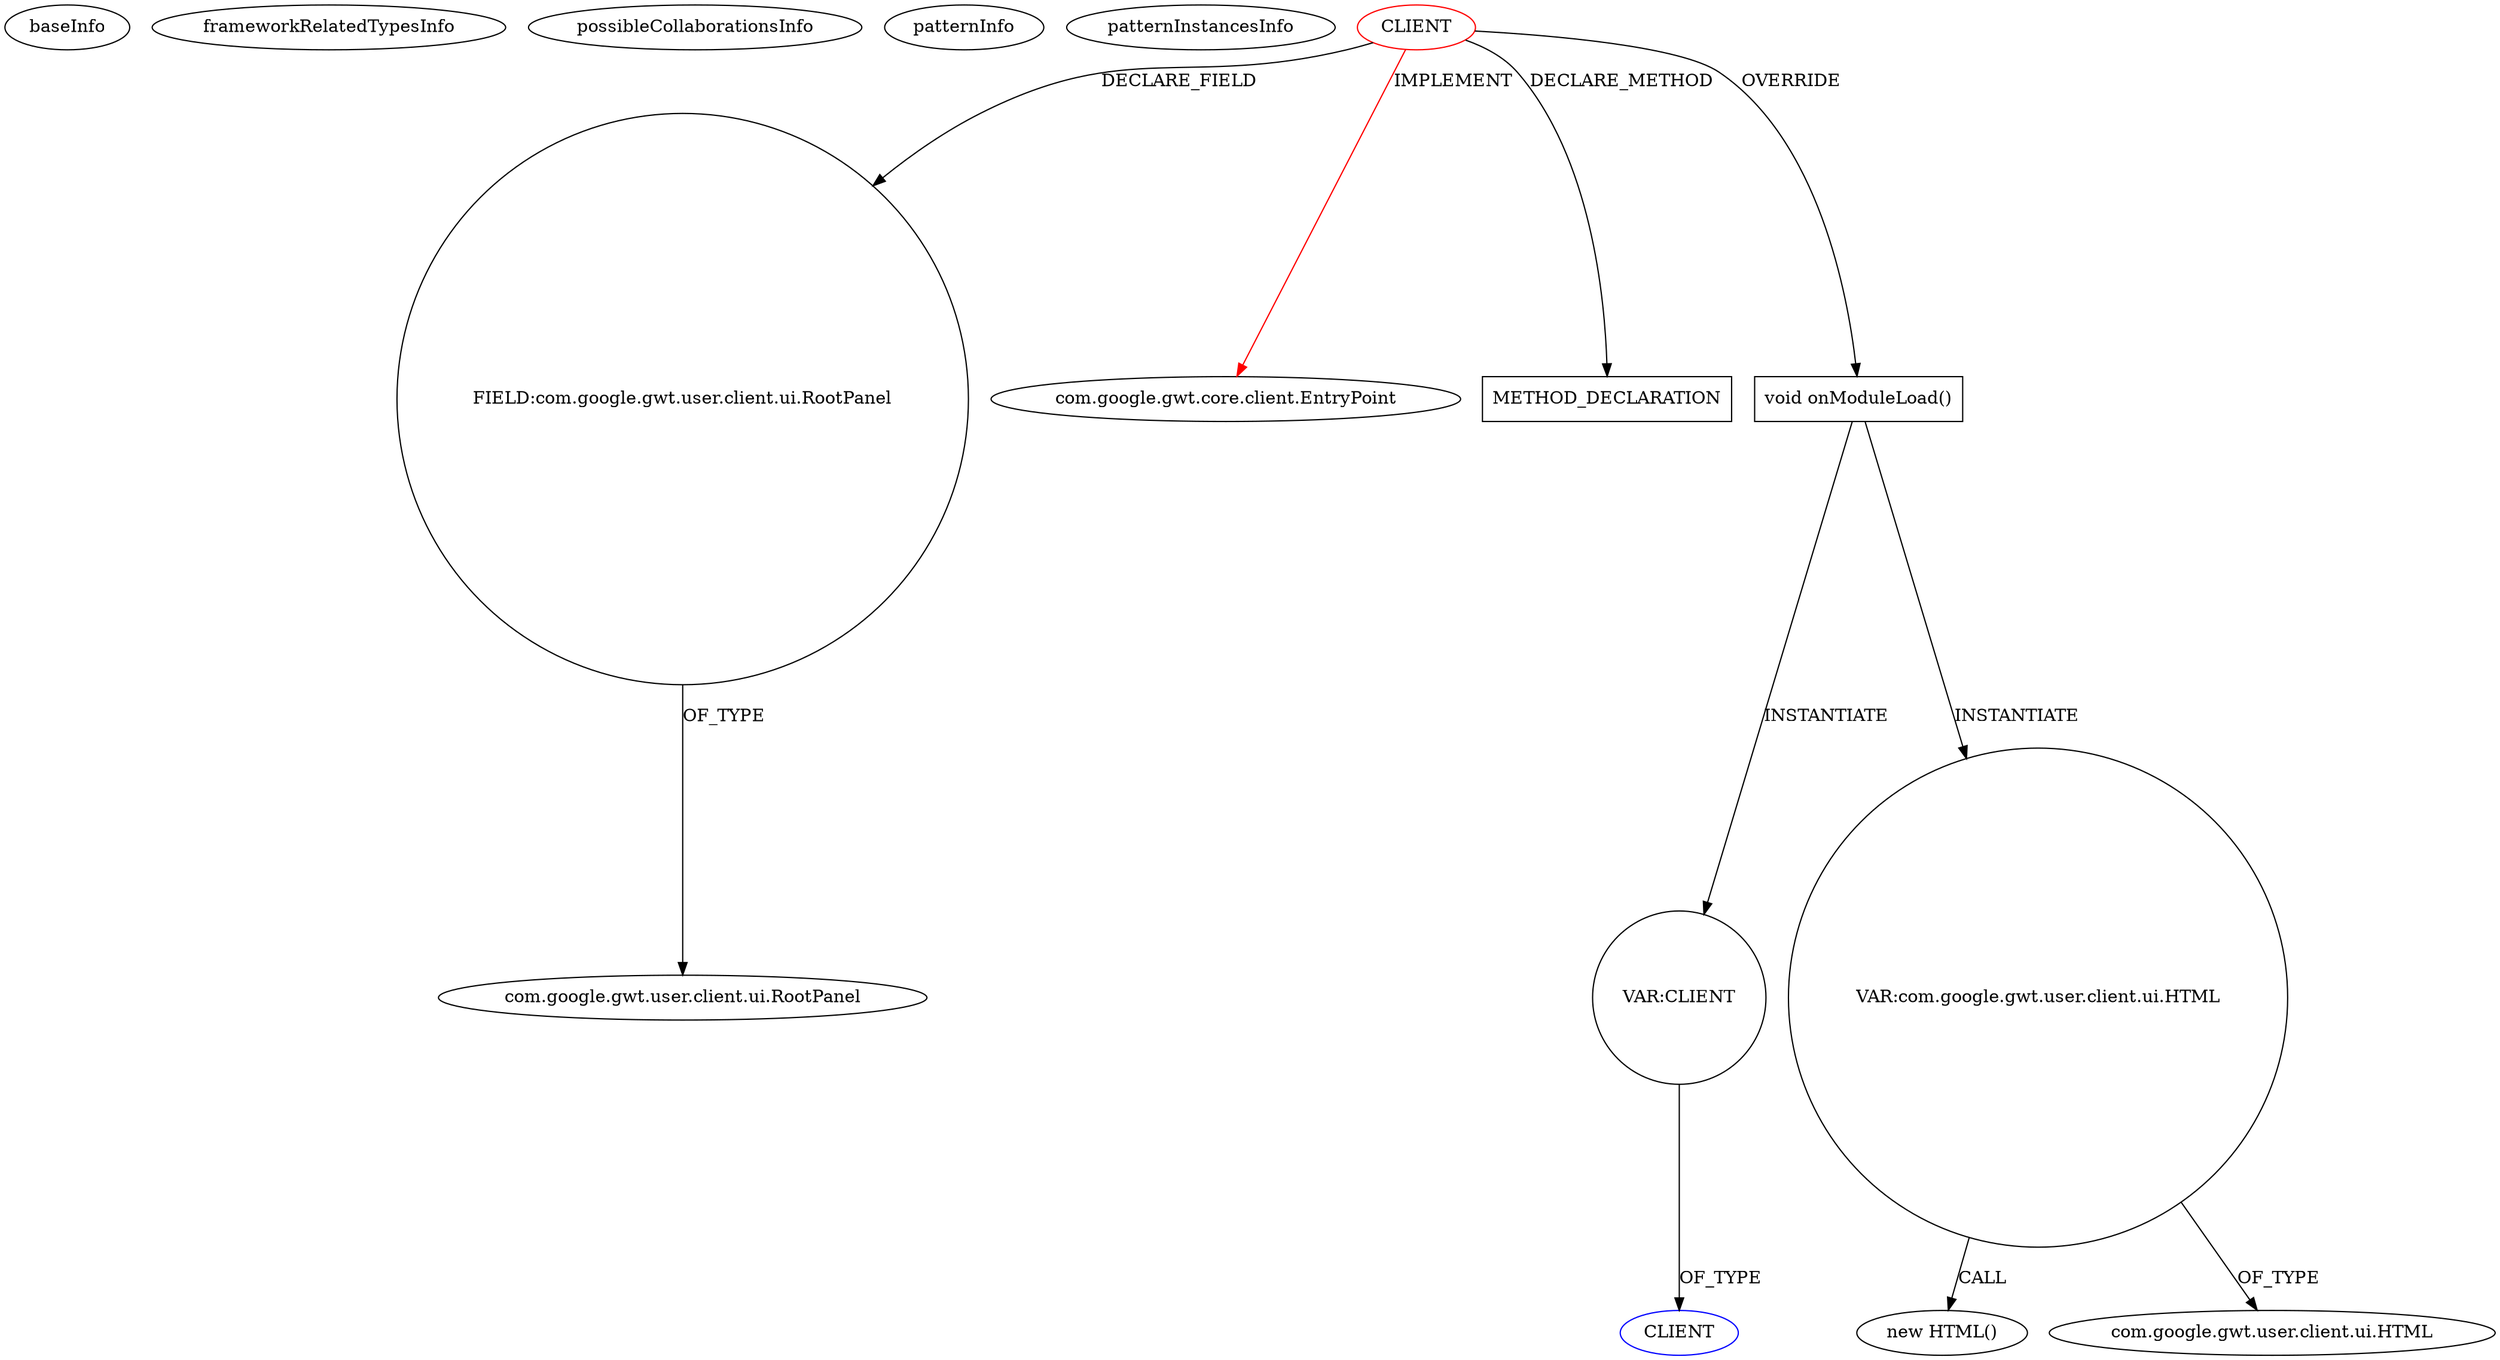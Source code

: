 digraph {
baseInfo[graphId=171,category="pattern",isAnonymous=false,possibleRelation=false]
frameworkRelatedTypesInfo[0="com.google.gwt.core.client.EntryPoint"]
possibleCollaborationsInfo[]
patternInfo[frequency=2.0,patternRootClient=0]
patternInstancesInfo[0="12010994-GLI-TP1~/12010994-GLI-TP1/GLI-TP1-master/src/main/java/fr/istic/m2gl/gli/client/gli.java~gli~1",1="xephoid-YS~/xephoid-YS/YS-master/src/com/ionmarkgames/ys/client/YS.java~YS~4689"]
3[label="com.google.gwt.user.client.ui.RootPanel",vertexType="FRAMEWORK_CLASS_TYPE",isFrameworkType=false]
2[label="FIELD:com.google.gwt.user.client.ui.RootPanel",vertexType="FIELD_DECLARATION",isFrameworkType=false,shape=circle]
0[label="CLIENT",vertexType="ROOT_CLIENT_CLASS_DECLARATION",isFrameworkType=false,color=red]
1[label="com.google.gwt.core.client.EntryPoint",vertexType="FRAMEWORK_INTERFACE_TYPE",isFrameworkType=false]
35[label="METHOD_DECLARATION",vertexType="CLIENT_METHOD_DECLARATION",isFrameworkType=false,shape=box]
7[label="void onModuleLoad()",vertexType="OVERRIDING_METHOD_DECLARATION",isFrameworkType=false,shape=box]
22[label="VAR:CLIENT",vertexType="VARIABLE_EXPRESION",isFrameworkType=false,shape=circle]
15[label="VAR:com.google.gwt.user.client.ui.HTML",vertexType="VARIABLE_EXPRESION",isFrameworkType=false,shape=circle]
14[label="new HTML()",vertexType="CONSTRUCTOR_CALL",isFrameworkType=false]
16[label="com.google.gwt.user.client.ui.HTML",vertexType="FRAMEWORK_CLASS_TYPE",isFrameworkType=false]
5[label="CLIENT",vertexType="REFERENCE_CLIENT_CLASS_DECLARATION",isFrameworkType=false,color=blue]
22->5[label="OF_TYPE"]
15->16[label="OF_TYPE"]
7->22[label="INSTANTIATE"]
0->1[label="IMPLEMENT",color=red]
15->14[label="CALL"]
0->7[label="OVERRIDE"]
0->35[label="DECLARE_METHOD"]
2->3[label="OF_TYPE"]
0->2[label="DECLARE_FIELD"]
7->15[label="INSTANTIATE"]
}
